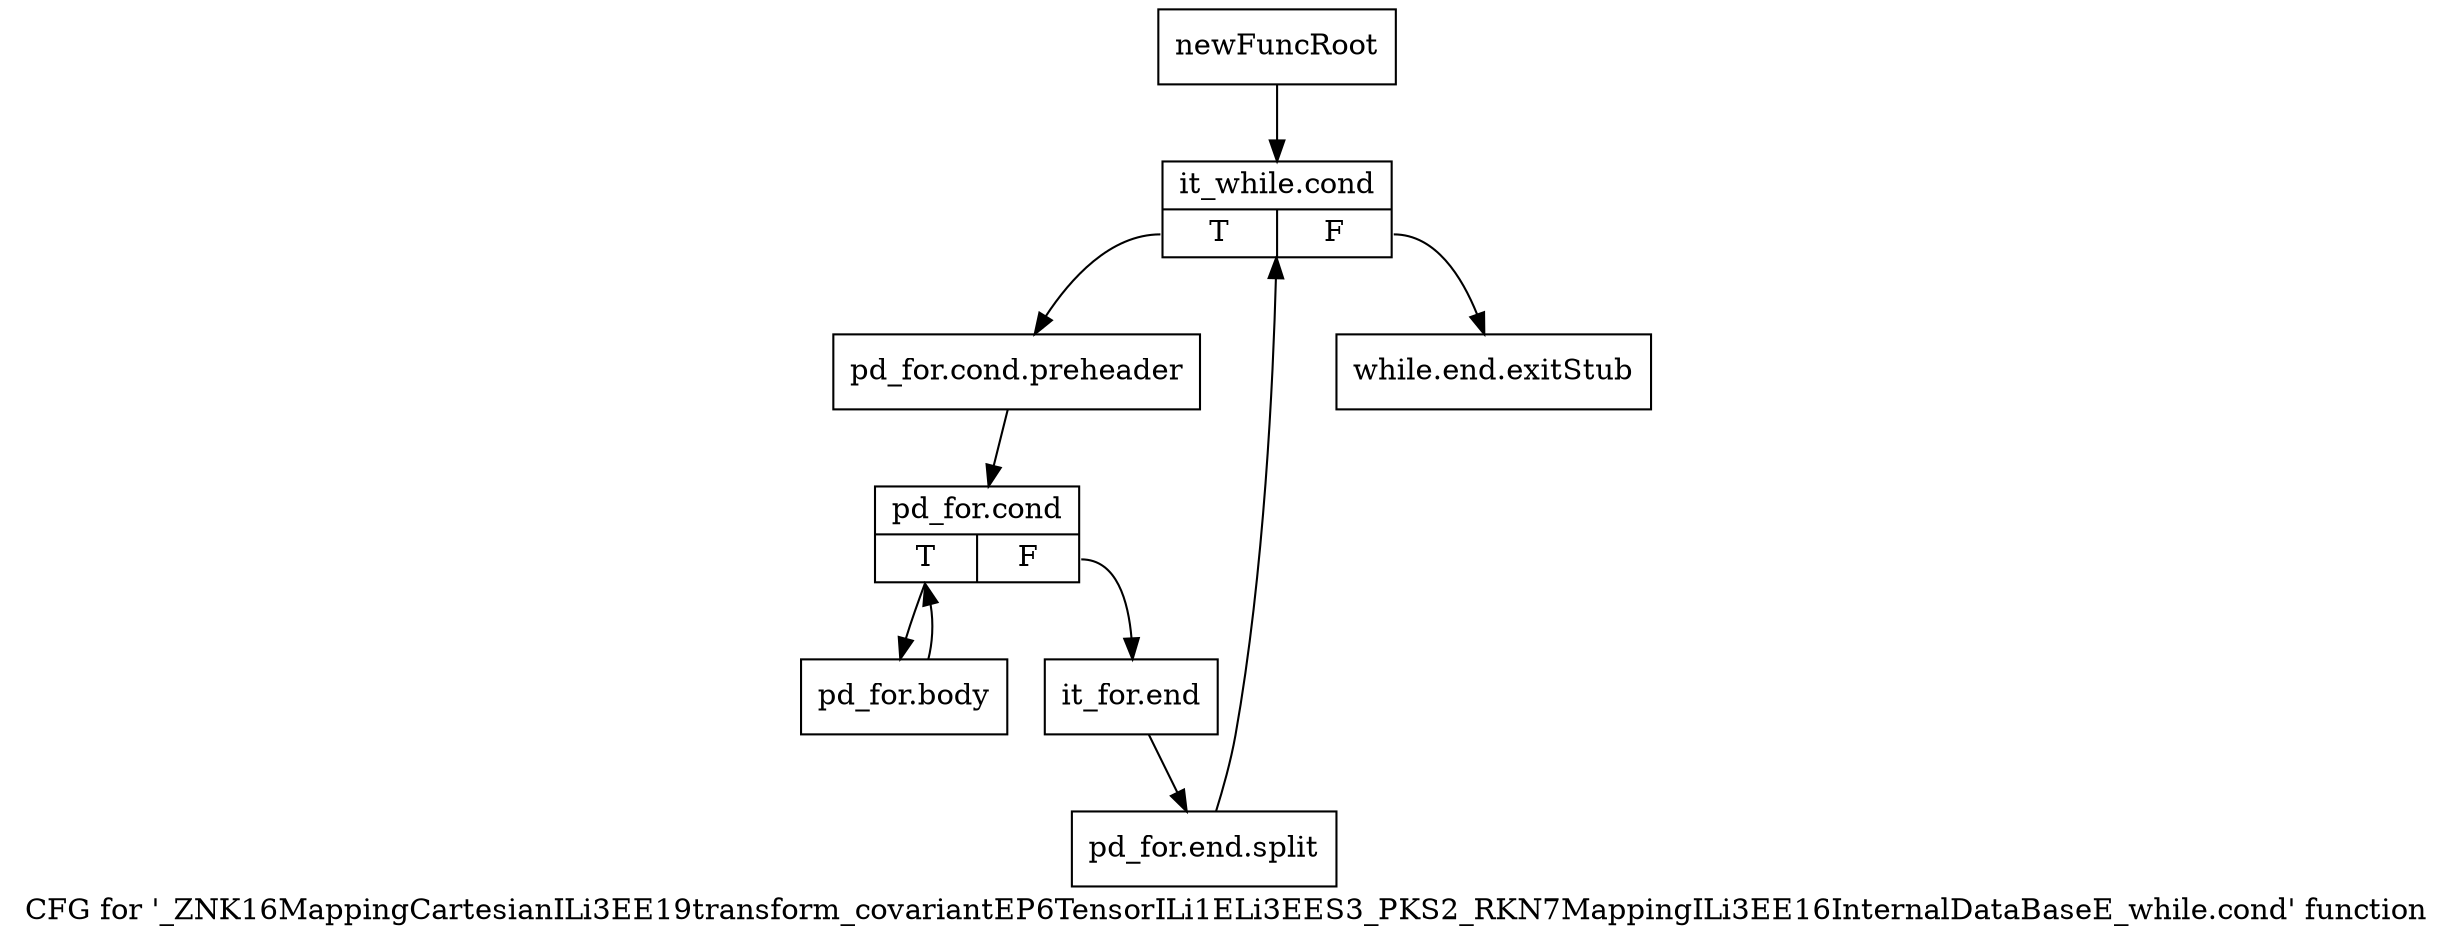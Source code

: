 digraph "CFG for '_ZNK16MappingCartesianILi3EE19transform_covariantEP6TensorILi1ELi3EES3_PKS2_RKN7MappingILi3EE16InternalDataBaseE_while.cond' function" {
	label="CFG for '_ZNK16MappingCartesianILi3EE19transform_covariantEP6TensorILi1ELi3EES3_PKS2_RKN7MappingILi3EE16InternalDataBaseE_while.cond' function";

	Node0x9498f20 [shape=record,label="{newFuncRoot}"];
	Node0x9498f20 -> Node0x9498fc0;
	Node0x9498f70 [shape=record,label="{while.end.exitStub}"];
	Node0x9498fc0 [shape=record,label="{it_while.cond|{<s0>T|<s1>F}}"];
	Node0x9498fc0:s0 -> Node0x9499010;
	Node0x9498fc0:s1 -> Node0x9498f70;
	Node0x9499010 [shape=record,label="{pd_for.cond.preheader}"];
	Node0x9499010 -> Node0x9499060;
	Node0x9499060 [shape=record,label="{pd_for.cond|{<s0>T|<s1>F}}"];
	Node0x9499060:s0 -> Node0x9499100;
	Node0x9499060:s1 -> Node0x94990b0;
	Node0x94990b0 [shape=record,label="{it_for.end}"];
	Node0x94990b0 -> Node0xb5ca0d0;
	Node0xb5ca0d0 [shape=record,label="{pd_for.end.split}"];
	Node0xb5ca0d0 -> Node0x9498fc0;
	Node0x9499100 [shape=record,label="{pd_for.body}"];
	Node0x9499100 -> Node0x9499060;
}
